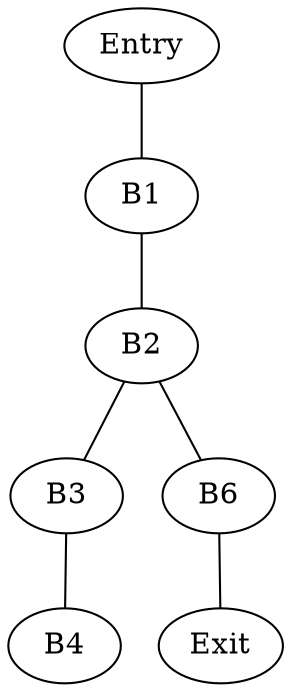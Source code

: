 graph DominatorTree {
    Entry -- B1;
    B1 -- B2;
    B2 -- B3;
    B2 -- B6;
    B3 -- B4;
    B6 -- Exit;
}
